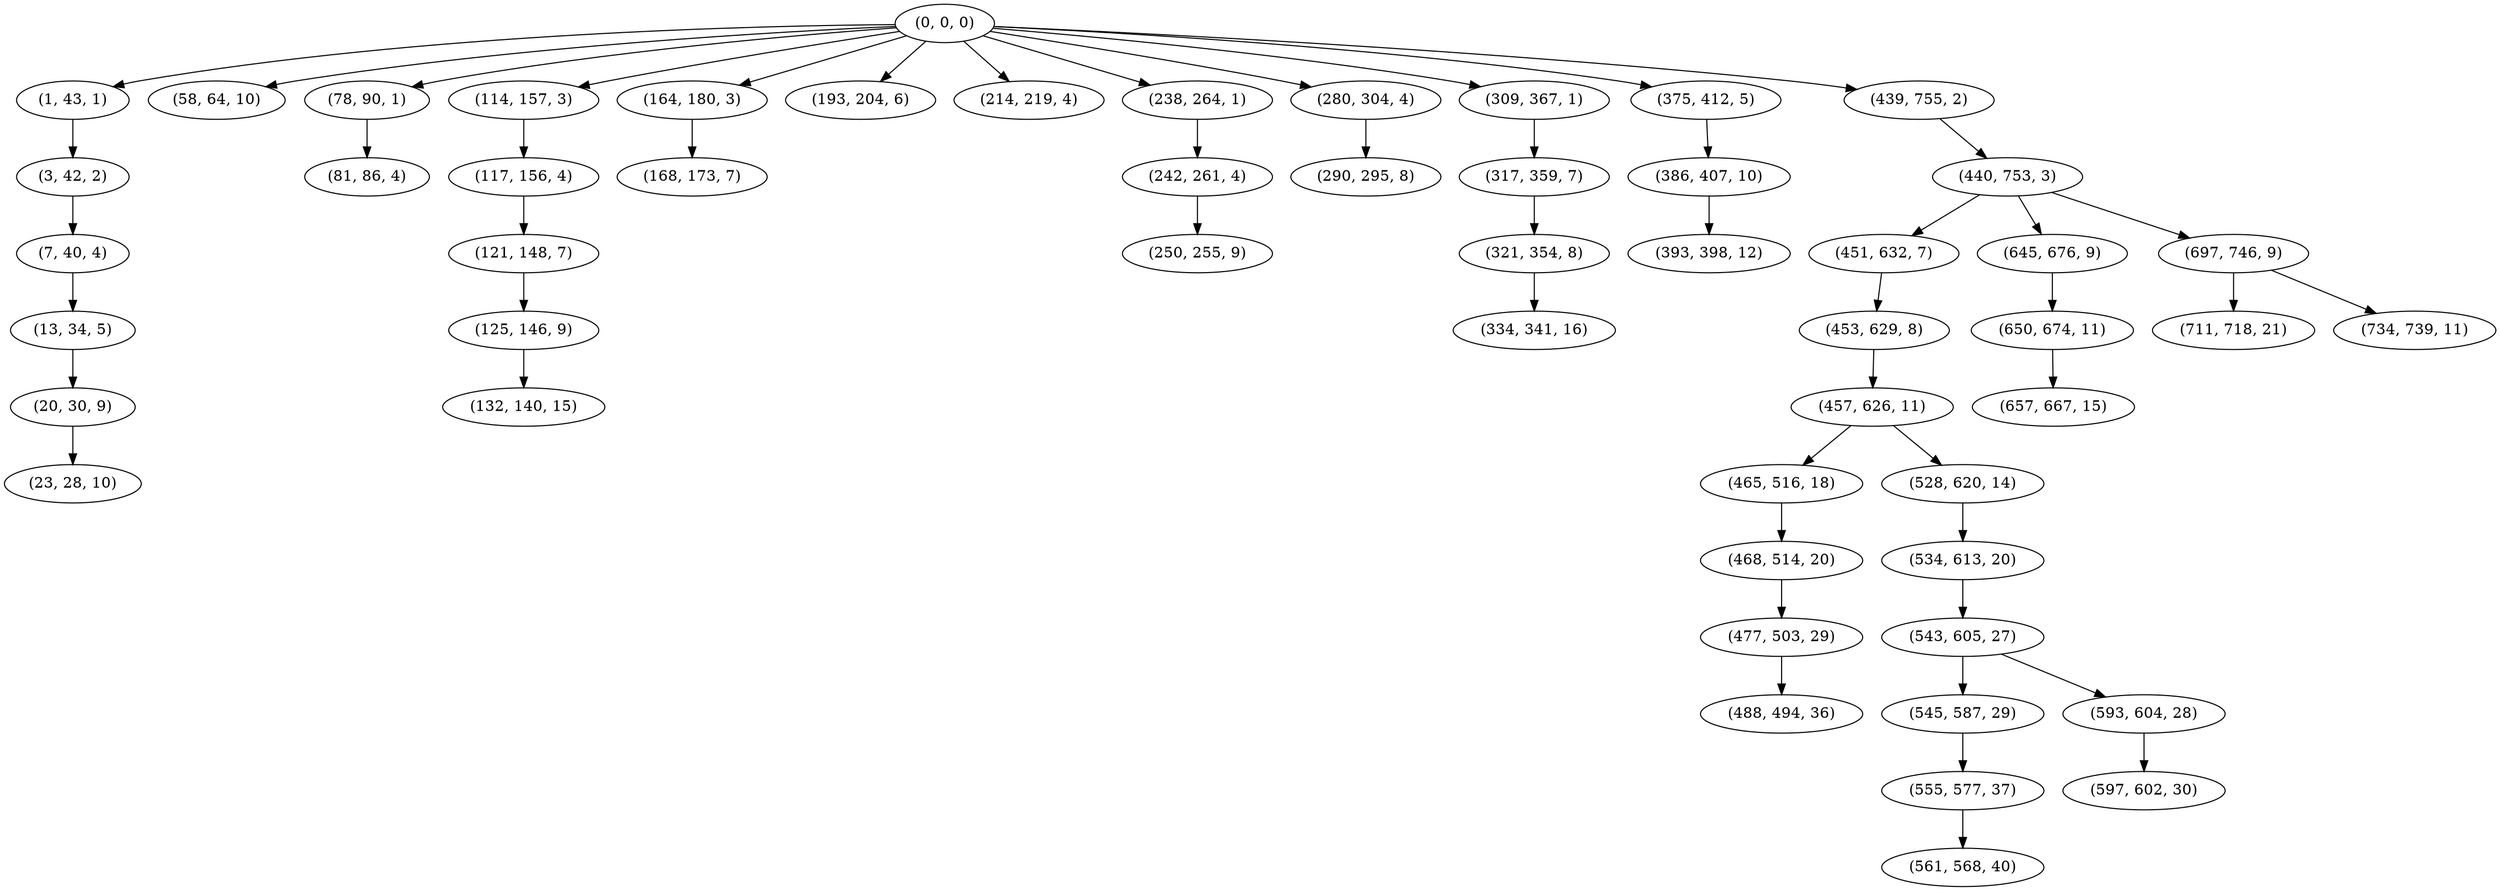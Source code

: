 digraph tree {
    "(0, 0, 0)";
    "(1, 43, 1)";
    "(3, 42, 2)";
    "(7, 40, 4)";
    "(13, 34, 5)";
    "(20, 30, 9)";
    "(23, 28, 10)";
    "(58, 64, 10)";
    "(78, 90, 1)";
    "(81, 86, 4)";
    "(114, 157, 3)";
    "(117, 156, 4)";
    "(121, 148, 7)";
    "(125, 146, 9)";
    "(132, 140, 15)";
    "(164, 180, 3)";
    "(168, 173, 7)";
    "(193, 204, 6)";
    "(214, 219, 4)";
    "(238, 264, 1)";
    "(242, 261, 4)";
    "(250, 255, 9)";
    "(280, 304, 4)";
    "(290, 295, 8)";
    "(309, 367, 1)";
    "(317, 359, 7)";
    "(321, 354, 8)";
    "(334, 341, 16)";
    "(375, 412, 5)";
    "(386, 407, 10)";
    "(393, 398, 12)";
    "(439, 755, 2)";
    "(440, 753, 3)";
    "(451, 632, 7)";
    "(453, 629, 8)";
    "(457, 626, 11)";
    "(465, 516, 18)";
    "(468, 514, 20)";
    "(477, 503, 29)";
    "(488, 494, 36)";
    "(528, 620, 14)";
    "(534, 613, 20)";
    "(543, 605, 27)";
    "(545, 587, 29)";
    "(555, 577, 37)";
    "(561, 568, 40)";
    "(593, 604, 28)";
    "(597, 602, 30)";
    "(645, 676, 9)";
    "(650, 674, 11)";
    "(657, 667, 15)";
    "(697, 746, 9)";
    "(711, 718, 21)";
    "(734, 739, 11)";
    "(0, 0, 0)" -> "(1, 43, 1)";
    "(0, 0, 0)" -> "(58, 64, 10)";
    "(0, 0, 0)" -> "(78, 90, 1)";
    "(0, 0, 0)" -> "(114, 157, 3)";
    "(0, 0, 0)" -> "(164, 180, 3)";
    "(0, 0, 0)" -> "(193, 204, 6)";
    "(0, 0, 0)" -> "(214, 219, 4)";
    "(0, 0, 0)" -> "(238, 264, 1)";
    "(0, 0, 0)" -> "(280, 304, 4)";
    "(0, 0, 0)" -> "(309, 367, 1)";
    "(0, 0, 0)" -> "(375, 412, 5)";
    "(0, 0, 0)" -> "(439, 755, 2)";
    "(1, 43, 1)" -> "(3, 42, 2)";
    "(3, 42, 2)" -> "(7, 40, 4)";
    "(7, 40, 4)" -> "(13, 34, 5)";
    "(13, 34, 5)" -> "(20, 30, 9)";
    "(20, 30, 9)" -> "(23, 28, 10)";
    "(78, 90, 1)" -> "(81, 86, 4)";
    "(114, 157, 3)" -> "(117, 156, 4)";
    "(117, 156, 4)" -> "(121, 148, 7)";
    "(121, 148, 7)" -> "(125, 146, 9)";
    "(125, 146, 9)" -> "(132, 140, 15)";
    "(164, 180, 3)" -> "(168, 173, 7)";
    "(238, 264, 1)" -> "(242, 261, 4)";
    "(242, 261, 4)" -> "(250, 255, 9)";
    "(280, 304, 4)" -> "(290, 295, 8)";
    "(309, 367, 1)" -> "(317, 359, 7)";
    "(317, 359, 7)" -> "(321, 354, 8)";
    "(321, 354, 8)" -> "(334, 341, 16)";
    "(375, 412, 5)" -> "(386, 407, 10)";
    "(386, 407, 10)" -> "(393, 398, 12)";
    "(439, 755, 2)" -> "(440, 753, 3)";
    "(440, 753, 3)" -> "(451, 632, 7)";
    "(440, 753, 3)" -> "(645, 676, 9)";
    "(440, 753, 3)" -> "(697, 746, 9)";
    "(451, 632, 7)" -> "(453, 629, 8)";
    "(453, 629, 8)" -> "(457, 626, 11)";
    "(457, 626, 11)" -> "(465, 516, 18)";
    "(457, 626, 11)" -> "(528, 620, 14)";
    "(465, 516, 18)" -> "(468, 514, 20)";
    "(468, 514, 20)" -> "(477, 503, 29)";
    "(477, 503, 29)" -> "(488, 494, 36)";
    "(528, 620, 14)" -> "(534, 613, 20)";
    "(534, 613, 20)" -> "(543, 605, 27)";
    "(543, 605, 27)" -> "(545, 587, 29)";
    "(543, 605, 27)" -> "(593, 604, 28)";
    "(545, 587, 29)" -> "(555, 577, 37)";
    "(555, 577, 37)" -> "(561, 568, 40)";
    "(593, 604, 28)" -> "(597, 602, 30)";
    "(645, 676, 9)" -> "(650, 674, 11)";
    "(650, 674, 11)" -> "(657, 667, 15)";
    "(697, 746, 9)" -> "(711, 718, 21)";
    "(697, 746, 9)" -> "(734, 739, 11)";
}
